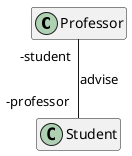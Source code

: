 @startuml
hide members
hide methods

class Professor
class Student

Professor "-student" -- "-professor" Student:advise
@enduml
